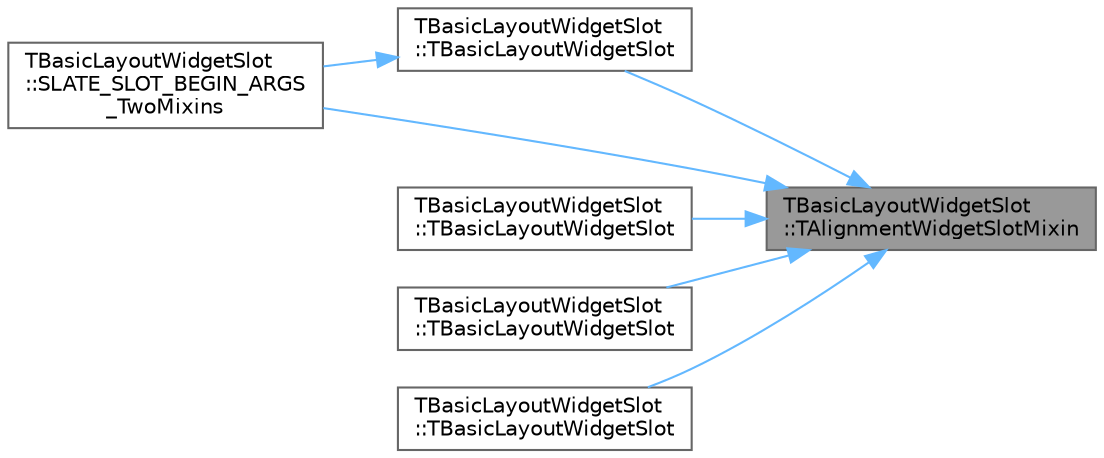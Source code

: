 digraph "TBasicLayoutWidgetSlot::TAlignmentWidgetSlotMixin"
{
 // INTERACTIVE_SVG=YES
 // LATEX_PDF_SIZE
  bgcolor="transparent";
  edge [fontname=Helvetica,fontsize=10,labelfontname=Helvetica,labelfontsize=10];
  node [fontname=Helvetica,fontsize=10,shape=box,height=0.2,width=0.4];
  rankdir="RL";
  Node1 [id="Node000001",label="TBasicLayoutWidgetSlot\l::TAlignmentWidgetSlotMixin",height=0.2,width=0.4,color="gray40", fillcolor="grey60", style="filled", fontcolor="black",tooltip=" "];
  Node1 -> Node2 [id="edge1_Node000001_Node000002",dir="back",color="steelblue1",style="solid",tooltip=" "];
  Node2 [id="Node000002",label="TBasicLayoutWidgetSlot\l::TBasicLayoutWidgetSlot",height=0.2,width=0.4,color="grey40", fillcolor="white", style="filled",URL="$d5/dda/classTBasicLayoutWidgetSlot.html#adde7cbb56bf0f8040c68531e9da5fe4e",tooltip=" "];
  Node2 -> Node3 [id="edge2_Node000002_Node000003",dir="back",color="steelblue1",style="solid",tooltip=" "];
  Node3 [id="Node000003",label="TBasicLayoutWidgetSlot\l::SLATE_SLOT_BEGIN_ARGS\l_TwoMixins",height=0.2,width=0.4,color="grey40", fillcolor="white", style="filled",URL="$d5/dda/classTBasicLayoutWidgetSlot.html#a0fce551b6158efde480944f855be09c3",tooltip=" "];
  Node1 -> Node4 [id="edge3_Node000001_Node000004",dir="back",color="steelblue1",style="solid",tooltip=" "];
  Node4 [id="Node000004",label="TBasicLayoutWidgetSlot\l::TBasicLayoutWidgetSlot",height=0.2,width=0.4,color="grey40", fillcolor="white", style="filled",URL="$d5/dda/classTBasicLayoutWidgetSlot.html#a4c760939b02cd014724cb8a0de838b39",tooltip=" "];
  Node1 -> Node5 [id="edge4_Node000001_Node000005",dir="back",color="steelblue1",style="solid",tooltip=" "];
  Node5 [id="Node000005",label="TBasicLayoutWidgetSlot\l::TBasicLayoutWidgetSlot",height=0.2,width=0.4,color="grey40", fillcolor="white", style="filled",URL="$d5/dda/classTBasicLayoutWidgetSlot.html#a6fd3f1f19bc1782e0204160f9dc9fa32",tooltip=" "];
  Node1 -> Node6 [id="edge5_Node000001_Node000006",dir="back",color="steelblue1",style="solid",tooltip=" "];
  Node6 [id="Node000006",label="TBasicLayoutWidgetSlot\l::TBasicLayoutWidgetSlot",height=0.2,width=0.4,color="grey40", fillcolor="white", style="filled",URL="$d5/dda/classTBasicLayoutWidgetSlot.html#ad15ea5b2daf737ea6122d5de8a698fbe",tooltip=" "];
  Node1 -> Node3 [id="edge6_Node000001_Node000003",dir="back",color="steelblue1",style="solid",tooltip=" "];
}
